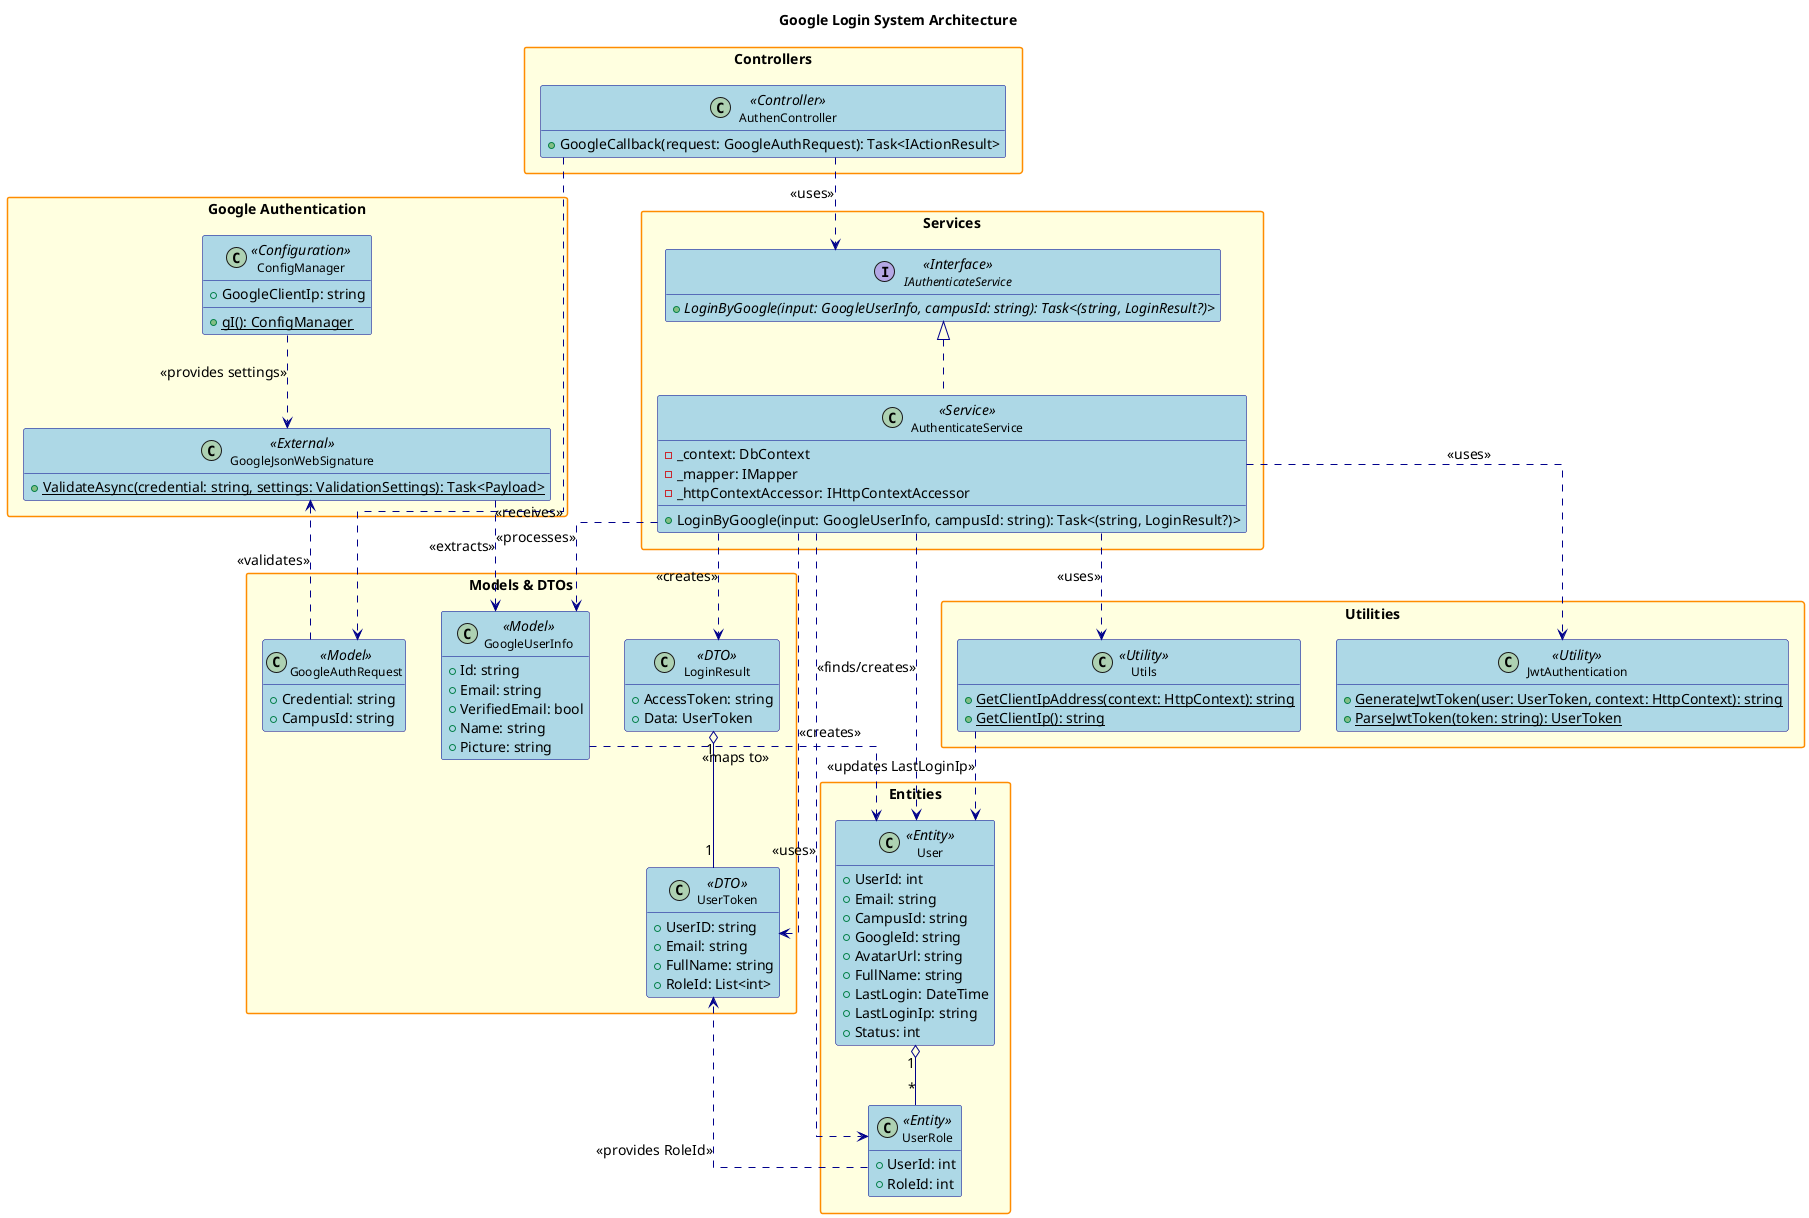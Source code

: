 @startuml
' Google Login System Architecture
' Focused specifically on Google authentication flow

title Google Login System Architecture

hide empty members
skinparam packageStyle rectangle
skinparam linetype ortho

' Make diagram larger and more readable
skinparam defaultFontSize 14
skinparam defaultFontName Arial
skinparam classFontSize 12
skinparam classFontName Arial
skinparam noteFontSize 11
skinparam noteFontName Arial

' Increase spacing and sizing
skinparam class {
    BackgroundColor LightBlue
    BorderColor DarkBlue
    ArrowColor DarkBlue
    FontSize 12
}

skinparam package {
    BackgroundColor LightYellow
    BorderColor DarkOrange
    FontSize 14
    FontStyle bold
}

skinparam interface {
    BackgroundColor LightGreen
    BorderColor DarkGreen
    FontSize 12
}

skinparam enum {
    BackgroundColor LightCyan
    BorderColor DarkCyan
    FontSize 12
}

' Increase diagram size
skinparam maxMessageSize 150
skinparam maxClassSize 200
skinparam maxPackageSize 300

package "Controllers" {
    class AuthenController <<Controller>> {
        + GoogleCallback(request: GoogleAuthRequest): Task<IActionResult>
    }
}

package "Services" {
    interface IAuthenticateService <<Interface>> {
        + {abstract} LoginByGoogle(input: GoogleUserInfo, campusId: string): Task<(string, LoginResult?)>
    }

    class AuthenticateService <<Service>> {
        - _context: DbContext
        - _mapper: IMapper
        - _httpContextAccessor: IHttpContextAccessor
        + LoginByGoogle(input: GoogleUserInfo, campusId: string): Task<(string, LoginResult?)>
    }
}

package "Models & DTOs" {
    class GoogleAuthRequest <<Model>> {
        + Credential: string
        + CampusId: string
    }

    class GoogleUserInfo <<Model>> {
        + Id: string
        + Email: string
        + VerifiedEmail: bool
        + Name: string
        + Picture: string
    }

    class LoginResult <<DTO>> {
        + AccessToken: string
        + Data: UserToken
    }

    class UserToken <<DTO>> {
        + UserID: string
        + Email: string
        + FullName: string
        + RoleId: List<int>
    }
}

package "Entities" {
    class User <<Entity>> {
        + UserId: int
        + Email: string
        + CampusId: string
        + GoogleId: string
        + AvatarUrl: string
        + FullName: string
        + LastLogin: DateTime
        + LastLoginIp: string
        + Status: int
    }

    class UserRole <<Entity>> {
        + UserId: int
        + RoleId: int
    }
}

package "Google Authentication" {
    class GoogleJsonWebSignature <<External>> {
        + {static} ValidateAsync(credential: string, settings: ValidationSettings): Task<Payload>
    }

    class ConfigManager <<Configuration>> {
        + {static} gI(): ConfigManager
        + GoogleClientIp: string
    }
}

package "Utilities" {
    class JwtAuthentication <<Utility>> {
        + {static} GenerateJwtToken(user: UserToken, context: HttpContext): string
        + {static} ParseJwtToken(token: string): UserToken
    }

    class Utils <<Utility>> {
        + {static} GetClientIpAddress(context: HttpContext): string
        + {static} GetClientIp(): string
    }
}


' Google Authentication Flow Relationships
AuthenController ..> IAuthenticateService : <<uses>>
AuthenController ..> GoogleAuthRequest : <<receives>>

AuthenticateService .up.|> IAuthenticateService
AuthenticateService ..> GoogleUserInfo : <<processes>>
AuthenticateService ..> LoginResult : <<creates>>
AuthenticateService ..> User : <<finds/creates>>
AuthenticateService ..> UserToken : <<creates>>
AuthenticateService ..> JwtAuthentication : <<uses>>
AuthenticateService ..> Utils : <<uses>>
AuthenticateService ..> UserRole : <<uses>>

' Google Token Validation Flow
GoogleAuthRequest ..> GoogleJsonWebSignature : <<validates>>
GoogleJsonWebSignature ..> GoogleUserInfo : <<extracts>>
ConfigManager ..> GoogleJsonWebSignature : <<provides settings>>

' Data Relationships
LoginResult "1" o-- "1" UserToken
User "1" o-- "*" UserRole

' Google User Mapping
GoogleUserInfo ..> User : <<maps to>>

' IP Address and Role Management
Utils ..> User : <<updates LastLoginIp>>
UserRole ..> UserToken : <<provides RoleId>>


@enduml 